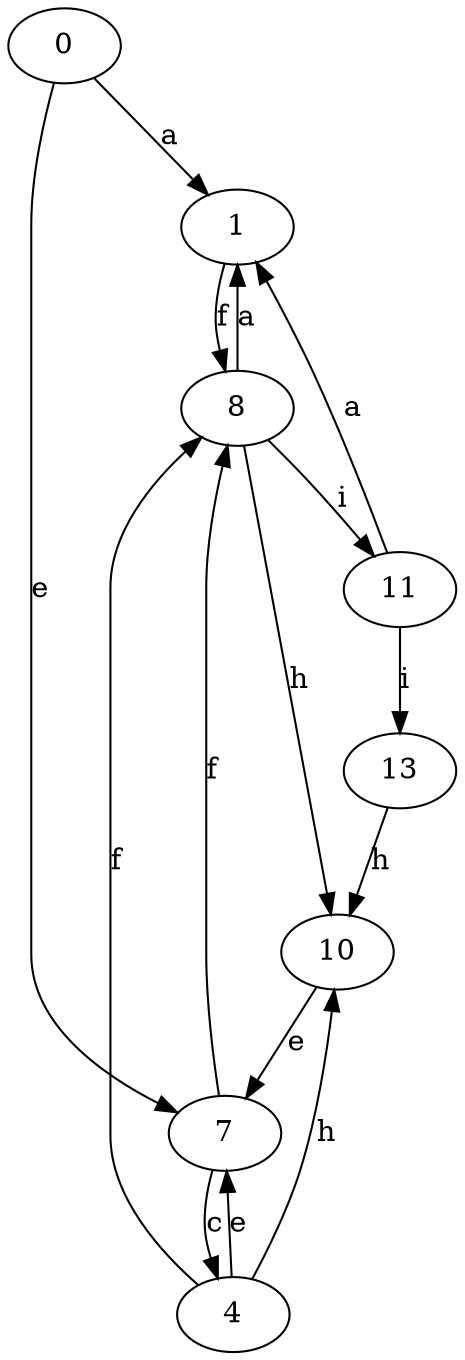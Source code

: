 strict digraph  {
0;
1;
4;
7;
8;
10;
11;
13;
0 -> 1  [label=a];
0 -> 7  [label=e];
1 -> 8  [label=f];
4 -> 7  [label=e];
4 -> 8  [label=f];
4 -> 10  [label=h];
7 -> 4  [label=c];
7 -> 8  [label=f];
8 -> 1  [label=a];
8 -> 10  [label=h];
8 -> 11  [label=i];
10 -> 7  [label=e];
11 -> 1  [label=a];
11 -> 13  [label=i];
13 -> 10  [label=h];
}
